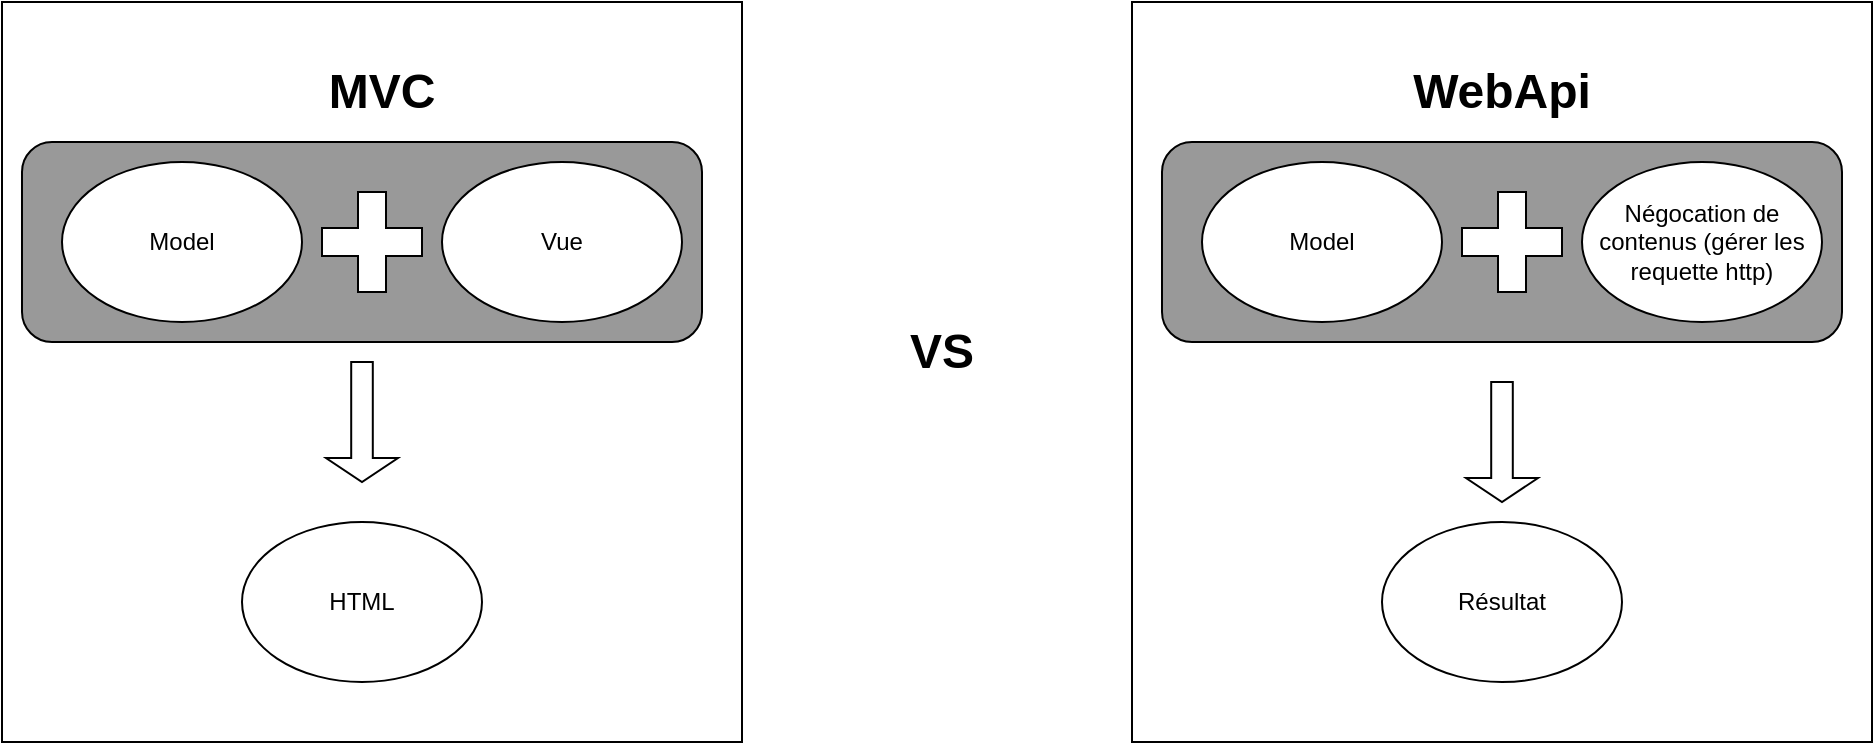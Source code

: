 <mxfile>
    <diagram id="mUlXHQdTuSEJIEsKinfV" name="Page-1">
        <mxGraphModel dx="1115" dy="719" grid="1" gridSize="10" guides="1" tooltips="1" connect="1" arrows="1" fold="1" page="1" pageScale="1" pageWidth="1600" pageHeight="900" math="0" shadow="0">
            <root>
                <mxCell id="0"/>
                <mxCell id="1" parent="0"/>
                <mxCell id="2" value="" style="whiteSpace=wrap;html=1;aspect=fixed;" parent="1" vertex="1">
                    <mxGeometry x="50" y="140" width="370" height="370" as="geometry"/>
                </mxCell>
                <mxCell id="53" value="" style="rounded=1;whiteSpace=wrap;html=1;fillColor=#999999;" vertex="1" parent="1">
                    <mxGeometry x="60" y="210" width="340" height="100" as="geometry"/>
                </mxCell>
                <mxCell id="3" value="" style="whiteSpace=wrap;html=1;aspect=fixed;" parent="1" vertex="1">
                    <mxGeometry x="615" y="140" width="370" height="370" as="geometry"/>
                </mxCell>
                <mxCell id="45" value="&lt;h1&gt;MVC&lt;/h1&gt;" style="text;html=1;align=center;verticalAlign=middle;whiteSpace=wrap;rounded=0;" vertex="1" parent="1">
                    <mxGeometry x="210" y="170" width="60" height="30" as="geometry"/>
                </mxCell>
                <mxCell id="46" value="&lt;h1&gt;WebApi&lt;/h1&gt;" style="text;html=1;align=center;verticalAlign=middle;whiteSpace=wrap;rounded=0;" vertex="1" parent="1">
                    <mxGeometry x="770" y="170" width="60" height="30" as="geometry"/>
                </mxCell>
                <mxCell id="47" value="Model" style="ellipse;whiteSpace=wrap;html=1;" vertex="1" parent="1">
                    <mxGeometry x="80" y="220" width="120" height="80" as="geometry"/>
                </mxCell>
                <mxCell id="49" value="Vue" style="ellipse;whiteSpace=wrap;html=1;" vertex="1" parent="1">
                    <mxGeometry x="270" y="220" width="120" height="80" as="geometry"/>
                </mxCell>
                <mxCell id="50" value="" style="shape=cross;whiteSpace=wrap;html=1;size=0.28;" vertex="1" parent="1">
                    <mxGeometry x="210" y="235" width="50" height="50" as="geometry"/>
                </mxCell>
                <mxCell id="54" value="" style="shape=singleArrow;direction=south;whiteSpace=wrap;html=1;" vertex="1" parent="1">
                    <mxGeometry x="212" y="320" width="36" height="60" as="geometry"/>
                </mxCell>
                <mxCell id="55" value="HTML" style="ellipse;whiteSpace=wrap;html=1;" vertex="1" parent="1">
                    <mxGeometry x="170" y="400" width="120" height="80" as="geometry"/>
                </mxCell>
                <mxCell id="60" value="" style="rounded=1;whiteSpace=wrap;html=1;fillColor=#999999;" vertex="1" parent="1">
                    <mxGeometry x="630" y="210" width="340" height="100" as="geometry"/>
                </mxCell>
                <mxCell id="61" value="Model" style="ellipse;whiteSpace=wrap;html=1;" vertex="1" parent="1">
                    <mxGeometry x="650" y="220" width="120" height="80" as="geometry"/>
                </mxCell>
                <mxCell id="62" value="Négocation de contenus (gérer les requette http)" style="ellipse;whiteSpace=wrap;html=1;" vertex="1" parent="1">
                    <mxGeometry x="840" y="220" width="120" height="80" as="geometry"/>
                </mxCell>
                <mxCell id="63" value="" style="shape=cross;whiteSpace=wrap;html=1;size=0.28;" vertex="1" parent="1">
                    <mxGeometry x="780" y="235" width="50" height="50" as="geometry"/>
                </mxCell>
                <mxCell id="64" value="" style="shape=singleArrow;direction=south;whiteSpace=wrap;html=1;" vertex="1" parent="1">
                    <mxGeometry x="782" y="330" width="36" height="60" as="geometry"/>
                </mxCell>
                <mxCell id="65" value="Résultat" style="ellipse;whiteSpace=wrap;html=1;" vertex="1" parent="1">
                    <mxGeometry x="740" y="400" width="120" height="80" as="geometry"/>
                </mxCell>
                <mxCell id="66" value="&lt;h1&gt;VS&lt;/h1&gt;" style="text;html=1;align=center;verticalAlign=middle;whiteSpace=wrap;rounded=0;" vertex="1" parent="1">
                    <mxGeometry x="490" y="300" width="60" height="30" as="geometry"/>
                </mxCell>
            </root>
        </mxGraphModel>
    </diagram>
</mxfile>